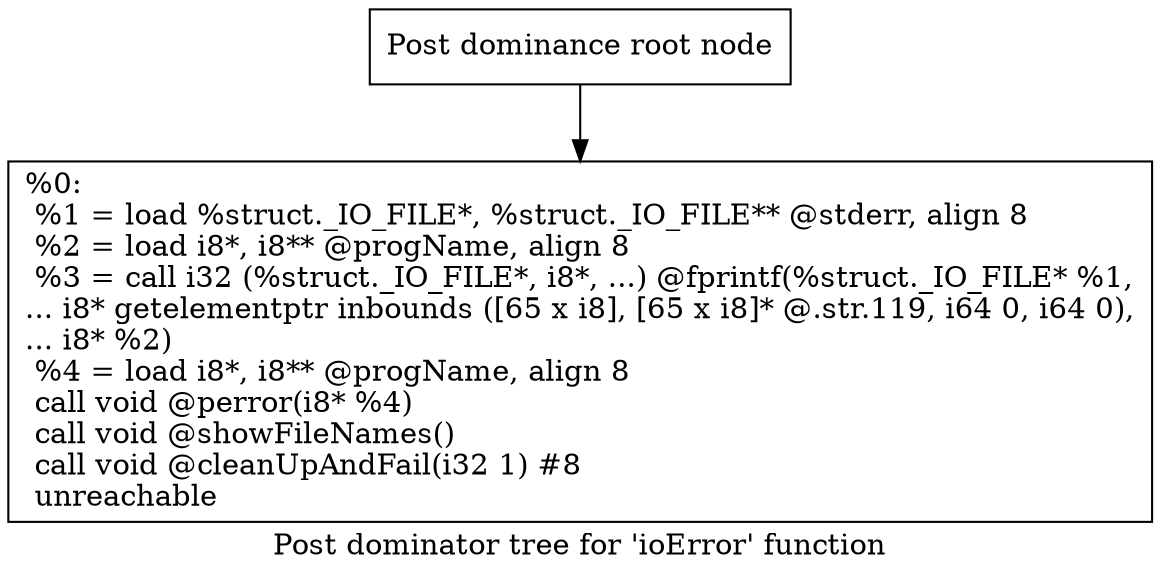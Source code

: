 digraph "Post dominator tree for 'ioError' function" {
	label="Post dominator tree for 'ioError' function";

	Node0x16245c0 [shape=record,label="{Post dominance root node}"];
	Node0x16245c0 -> Node0x161bc70;
	Node0x161bc70 [shape=record,label="{%0:\l  %1 = load %struct._IO_FILE*, %struct._IO_FILE** @stderr, align 8\l  %2 = load i8*, i8** @progName, align 8\l  %3 = call i32 (%struct._IO_FILE*, i8*, ...) @fprintf(%struct._IO_FILE* %1,\l... i8* getelementptr inbounds ([65 x i8], [65 x i8]* @.str.119, i64 0, i64 0),\l... i8* %2)\l  %4 = load i8*, i8** @progName, align 8\l  call void @perror(i8* %4)\l  call void @showFileNames()\l  call void @cleanUpAndFail(i32 1) #8\l  unreachable\l}"];
}
